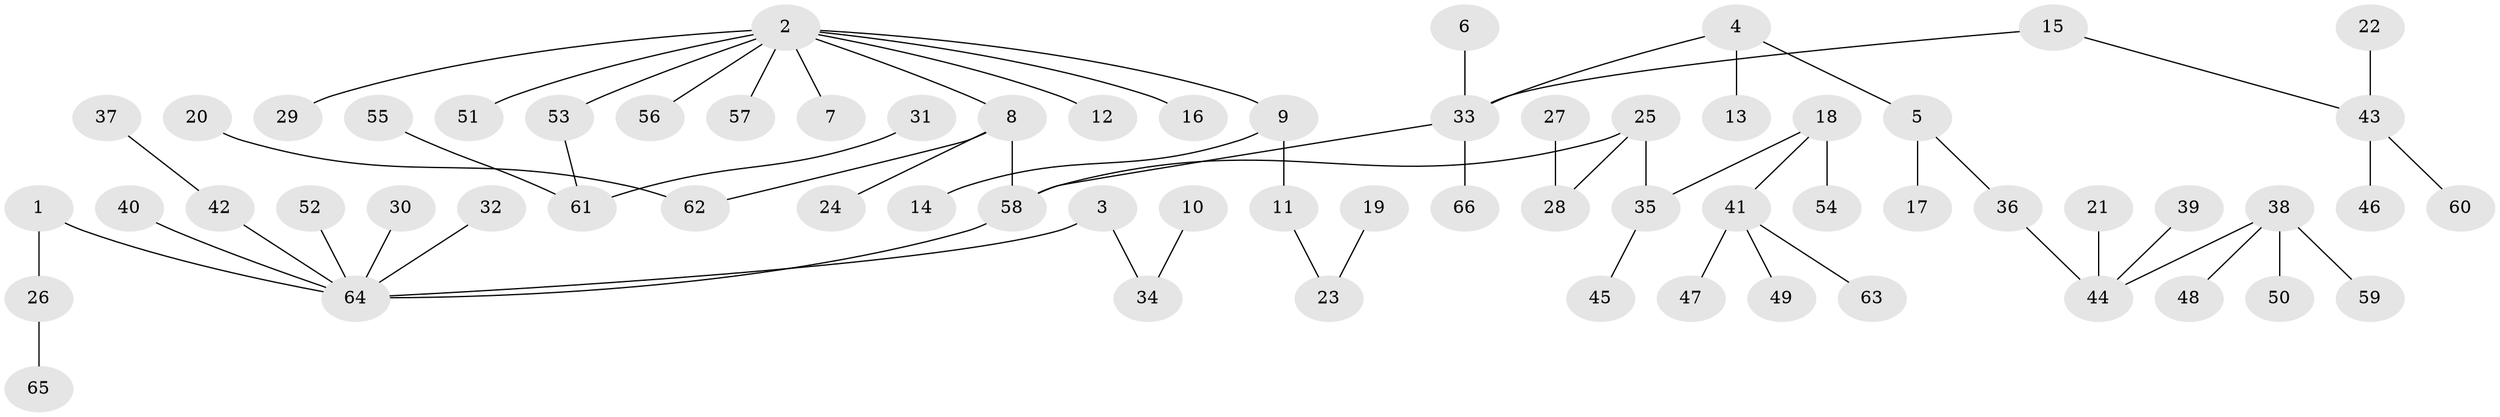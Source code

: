 // original degree distribution, {6: 0.022900763358778626, 4: 0.03816793893129771, 5: 0.03816793893129771, 9: 0.007633587786259542, 2: 0.31297709923664124, 3: 0.11450381679389313, 1: 0.46564885496183206}
// Generated by graph-tools (version 1.1) at 2025/50/03/09/25 03:50:22]
// undirected, 66 vertices, 65 edges
graph export_dot {
graph [start="1"]
  node [color=gray90,style=filled];
  1;
  2;
  3;
  4;
  5;
  6;
  7;
  8;
  9;
  10;
  11;
  12;
  13;
  14;
  15;
  16;
  17;
  18;
  19;
  20;
  21;
  22;
  23;
  24;
  25;
  26;
  27;
  28;
  29;
  30;
  31;
  32;
  33;
  34;
  35;
  36;
  37;
  38;
  39;
  40;
  41;
  42;
  43;
  44;
  45;
  46;
  47;
  48;
  49;
  50;
  51;
  52;
  53;
  54;
  55;
  56;
  57;
  58;
  59;
  60;
  61;
  62;
  63;
  64;
  65;
  66;
  1 -- 26 [weight=1.0];
  1 -- 64 [weight=1.0];
  2 -- 7 [weight=1.0];
  2 -- 8 [weight=1.0];
  2 -- 9 [weight=1.0];
  2 -- 12 [weight=1.0];
  2 -- 16 [weight=1.0];
  2 -- 29 [weight=1.0];
  2 -- 51 [weight=1.0];
  2 -- 53 [weight=1.0];
  2 -- 56 [weight=1.0];
  2 -- 57 [weight=1.0];
  3 -- 34 [weight=1.0];
  3 -- 64 [weight=1.0];
  4 -- 5 [weight=1.0];
  4 -- 13 [weight=1.0];
  4 -- 33 [weight=1.0];
  5 -- 17 [weight=1.0];
  5 -- 36 [weight=1.0];
  6 -- 33 [weight=1.0];
  8 -- 24 [weight=1.0];
  8 -- 58 [weight=1.0];
  8 -- 62 [weight=1.0];
  9 -- 11 [weight=1.0];
  9 -- 14 [weight=1.0];
  10 -- 34 [weight=1.0];
  11 -- 23 [weight=1.0];
  15 -- 33 [weight=1.0];
  15 -- 43 [weight=1.0];
  18 -- 35 [weight=1.0];
  18 -- 41 [weight=1.0];
  18 -- 54 [weight=1.0];
  19 -- 23 [weight=1.0];
  20 -- 62 [weight=1.0];
  21 -- 44 [weight=1.0];
  22 -- 43 [weight=1.0];
  25 -- 28 [weight=1.0];
  25 -- 35 [weight=1.0];
  25 -- 58 [weight=1.0];
  26 -- 65 [weight=1.0];
  27 -- 28 [weight=1.0];
  30 -- 64 [weight=1.0];
  31 -- 61 [weight=1.0];
  32 -- 64 [weight=1.0];
  33 -- 58 [weight=1.0];
  33 -- 66 [weight=1.0];
  35 -- 45 [weight=1.0];
  36 -- 44 [weight=1.0];
  37 -- 42 [weight=1.0];
  38 -- 44 [weight=1.0];
  38 -- 48 [weight=1.0];
  38 -- 50 [weight=1.0];
  38 -- 59 [weight=1.0];
  39 -- 44 [weight=1.0];
  40 -- 64 [weight=1.0];
  41 -- 47 [weight=1.0];
  41 -- 49 [weight=1.0];
  41 -- 63 [weight=1.0];
  42 -- 64 [weight=1.0];
  43 -- 46 [weight=1.0];
  43 -- 60 [weight=1.0];
  52 -- 64 [weight=1.0];
  53 -- 61 [weight=1.0];
  55 -- 61 [weight=1.0];
  58 -- 64 [weight=1.0];
}
